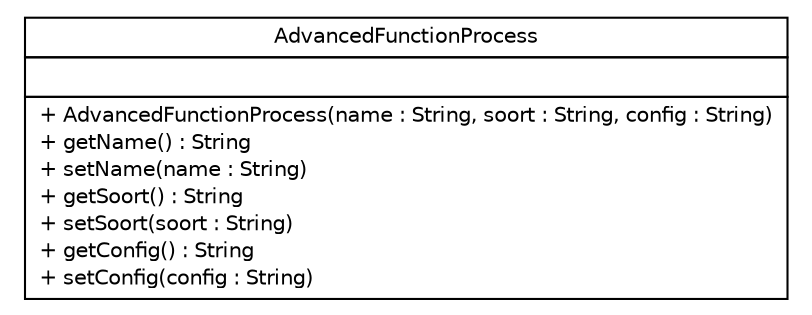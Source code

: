 #!/usr/local/bin/dot
#
# Class diagram 
# Generated by UMLGraph version R5_6-24-gf6e263 (http://www.umlgraph.org/)
#

digraph G {
	edge [fontname="Helvetica",fontsize=10,labelfontname="Helvetica",labelfontsize=10];
	node [fontname="Helvetica",fontsize=10,shape=plaintext];
	nodesep=0.25;
	ranksep=0.5;
	// nl.b3p.brmo.loader.advancedfunctions.AdvancedFunctionProcess
	c229 [label=<<table title="nl.b3p.brmo.loader.advancedfunctions.AdvancedFunctionProcess" border="0" cellborder="1" cellspacing="0" cellpadding="2" port="p" href="./AdvancedFunctionProcess.html">
		<tr><td><table border="0" cellspacing="0" cellpadding="1">
<tr><td align="center" balign="center"> AdvancedFunctionProcess </td></tr>
		</table></td></tr>
		<tr><td><table border="0" cellspacing="0" cellpadding="1">
<tr><td align="left" balign="left">  </td></tr>
		</table></td></tr>
		<tr><td><table border="0" cellspacing="0" cellpadding="1">
<tr><td align="left" balign="left"> + AdvancedFunctionProcess(name : String, soort : String, config : String) </td></tr>
<tr><td align="left" balign="left"> + getName() : String </td></tr>
<tr><td align="left" balign="left"> + setName(name : String) </td></tr>
<tr><td align="left" balign="left"> + getSoort() : String </td></tr>
<tr><td align="left" balign="left"> + setSoort(soort : String) </td></tr>
<tr><td align="left" balign="left"> + getConfig() : String </td></tr>
<tr><td align="left" balign="left"> + setConfig(config : String) </td></tr>
		</table></td></tr>
		</table>>, URL="./AdvancedFunctionProcess.html", fontname="Helvetica", fontcolor="black", fontsize=10.0];
}

